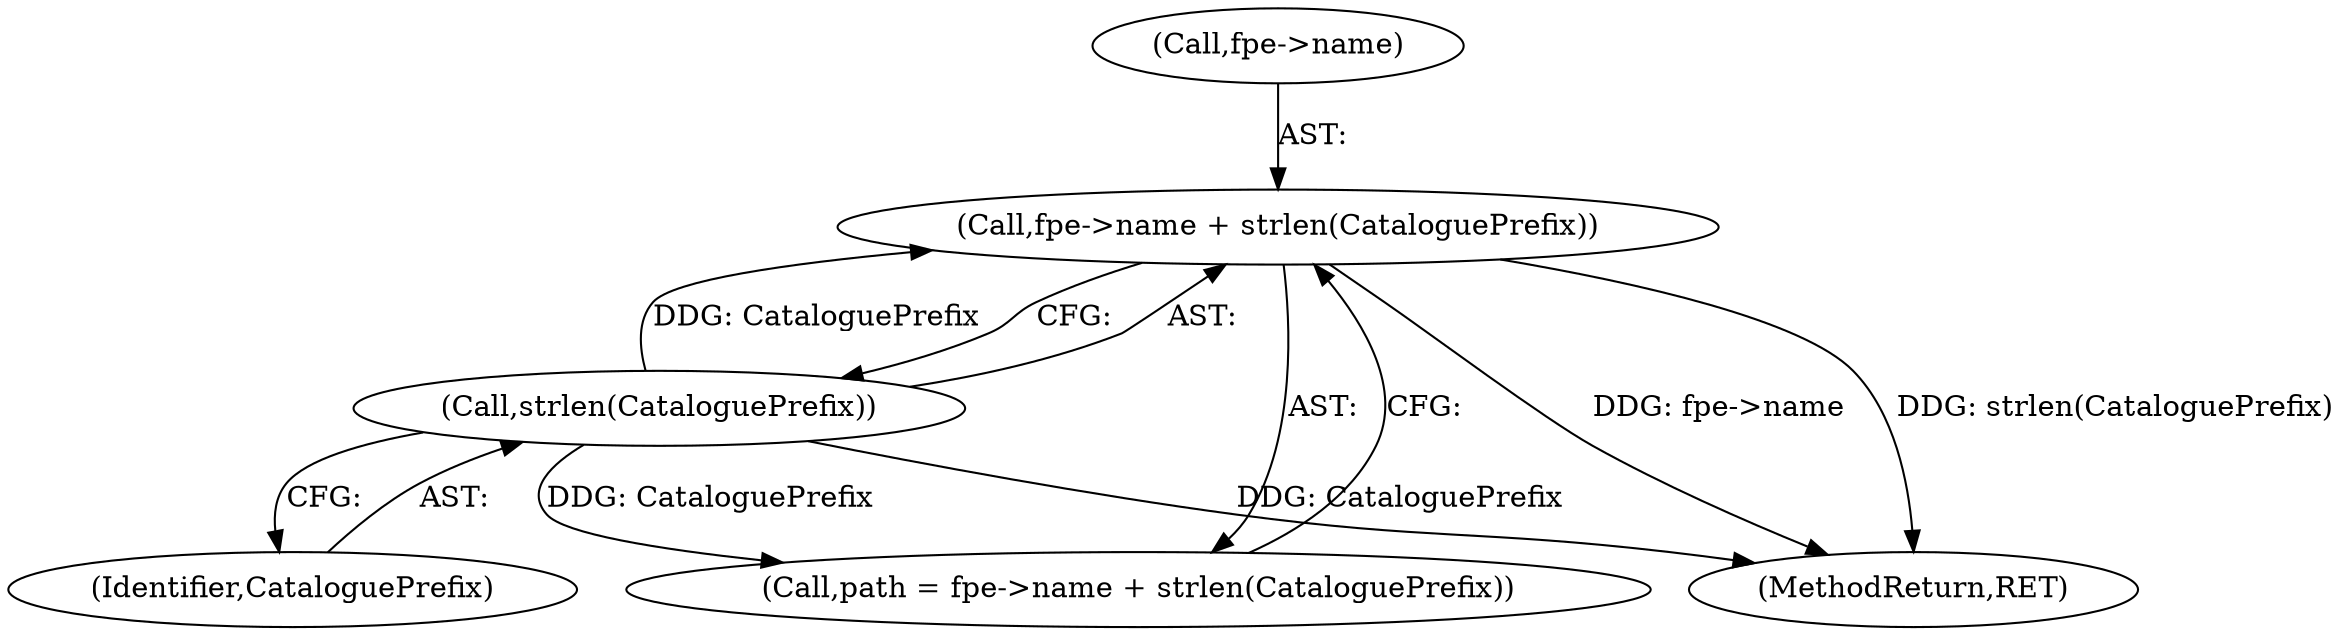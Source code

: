 digraph "0_libxfont_5bf703700ee4a5d6eae20da07cb7a29369667aef@API" {
"1000123" [label="(Call,fpe->name + strlen(CataloguePrefix))"];
"1000127" [label="(Call,strlen(CataloguePrefix))"];
"1000121" [label="(Call,path = fpe->name + strlen(CataloguePrefix))"];
"1000380" [label="(MethodReturn,RET)"];
"1000127" [label="(Call,strlen(CataloguePrefix))"];
"1000123" [label="(Call,fpe->name + strlen(CataloguePrefix))"];
"1000128" [label="(Identifier,CataloguePrefix)"];
"1000124" [label="(Call,fpe->name)"];
"1000123" -> "1000121"  [label="AST: "];
"1000123" -> "1000127"  [label="CFG: "];
"1000124" -> "1000123"  [label="AST: "];
"1000127" -> "1000123"  [label="AST: "];
"1000121" -> "1000123"  [label="CFG: "];
"1000123" -> "1000380"  [label="DDG: strlen(CataloguePrefix)"];
"1000123" -> "1000380"  [label="DDG: fpe->name"];
"1000127" -> "1000123"  [label="DDG: CataloguePrefix"];
"1000127" -> "1000128"  [label="CFG: "];
"1000128" -> "1000127"  [label="AST: "];
"1000127" -> "1000380"  [label="DDG: CataloguePrefix"];
"1000127" -> "1000121"  [label="DDG: CataloguePrefix"];
}
